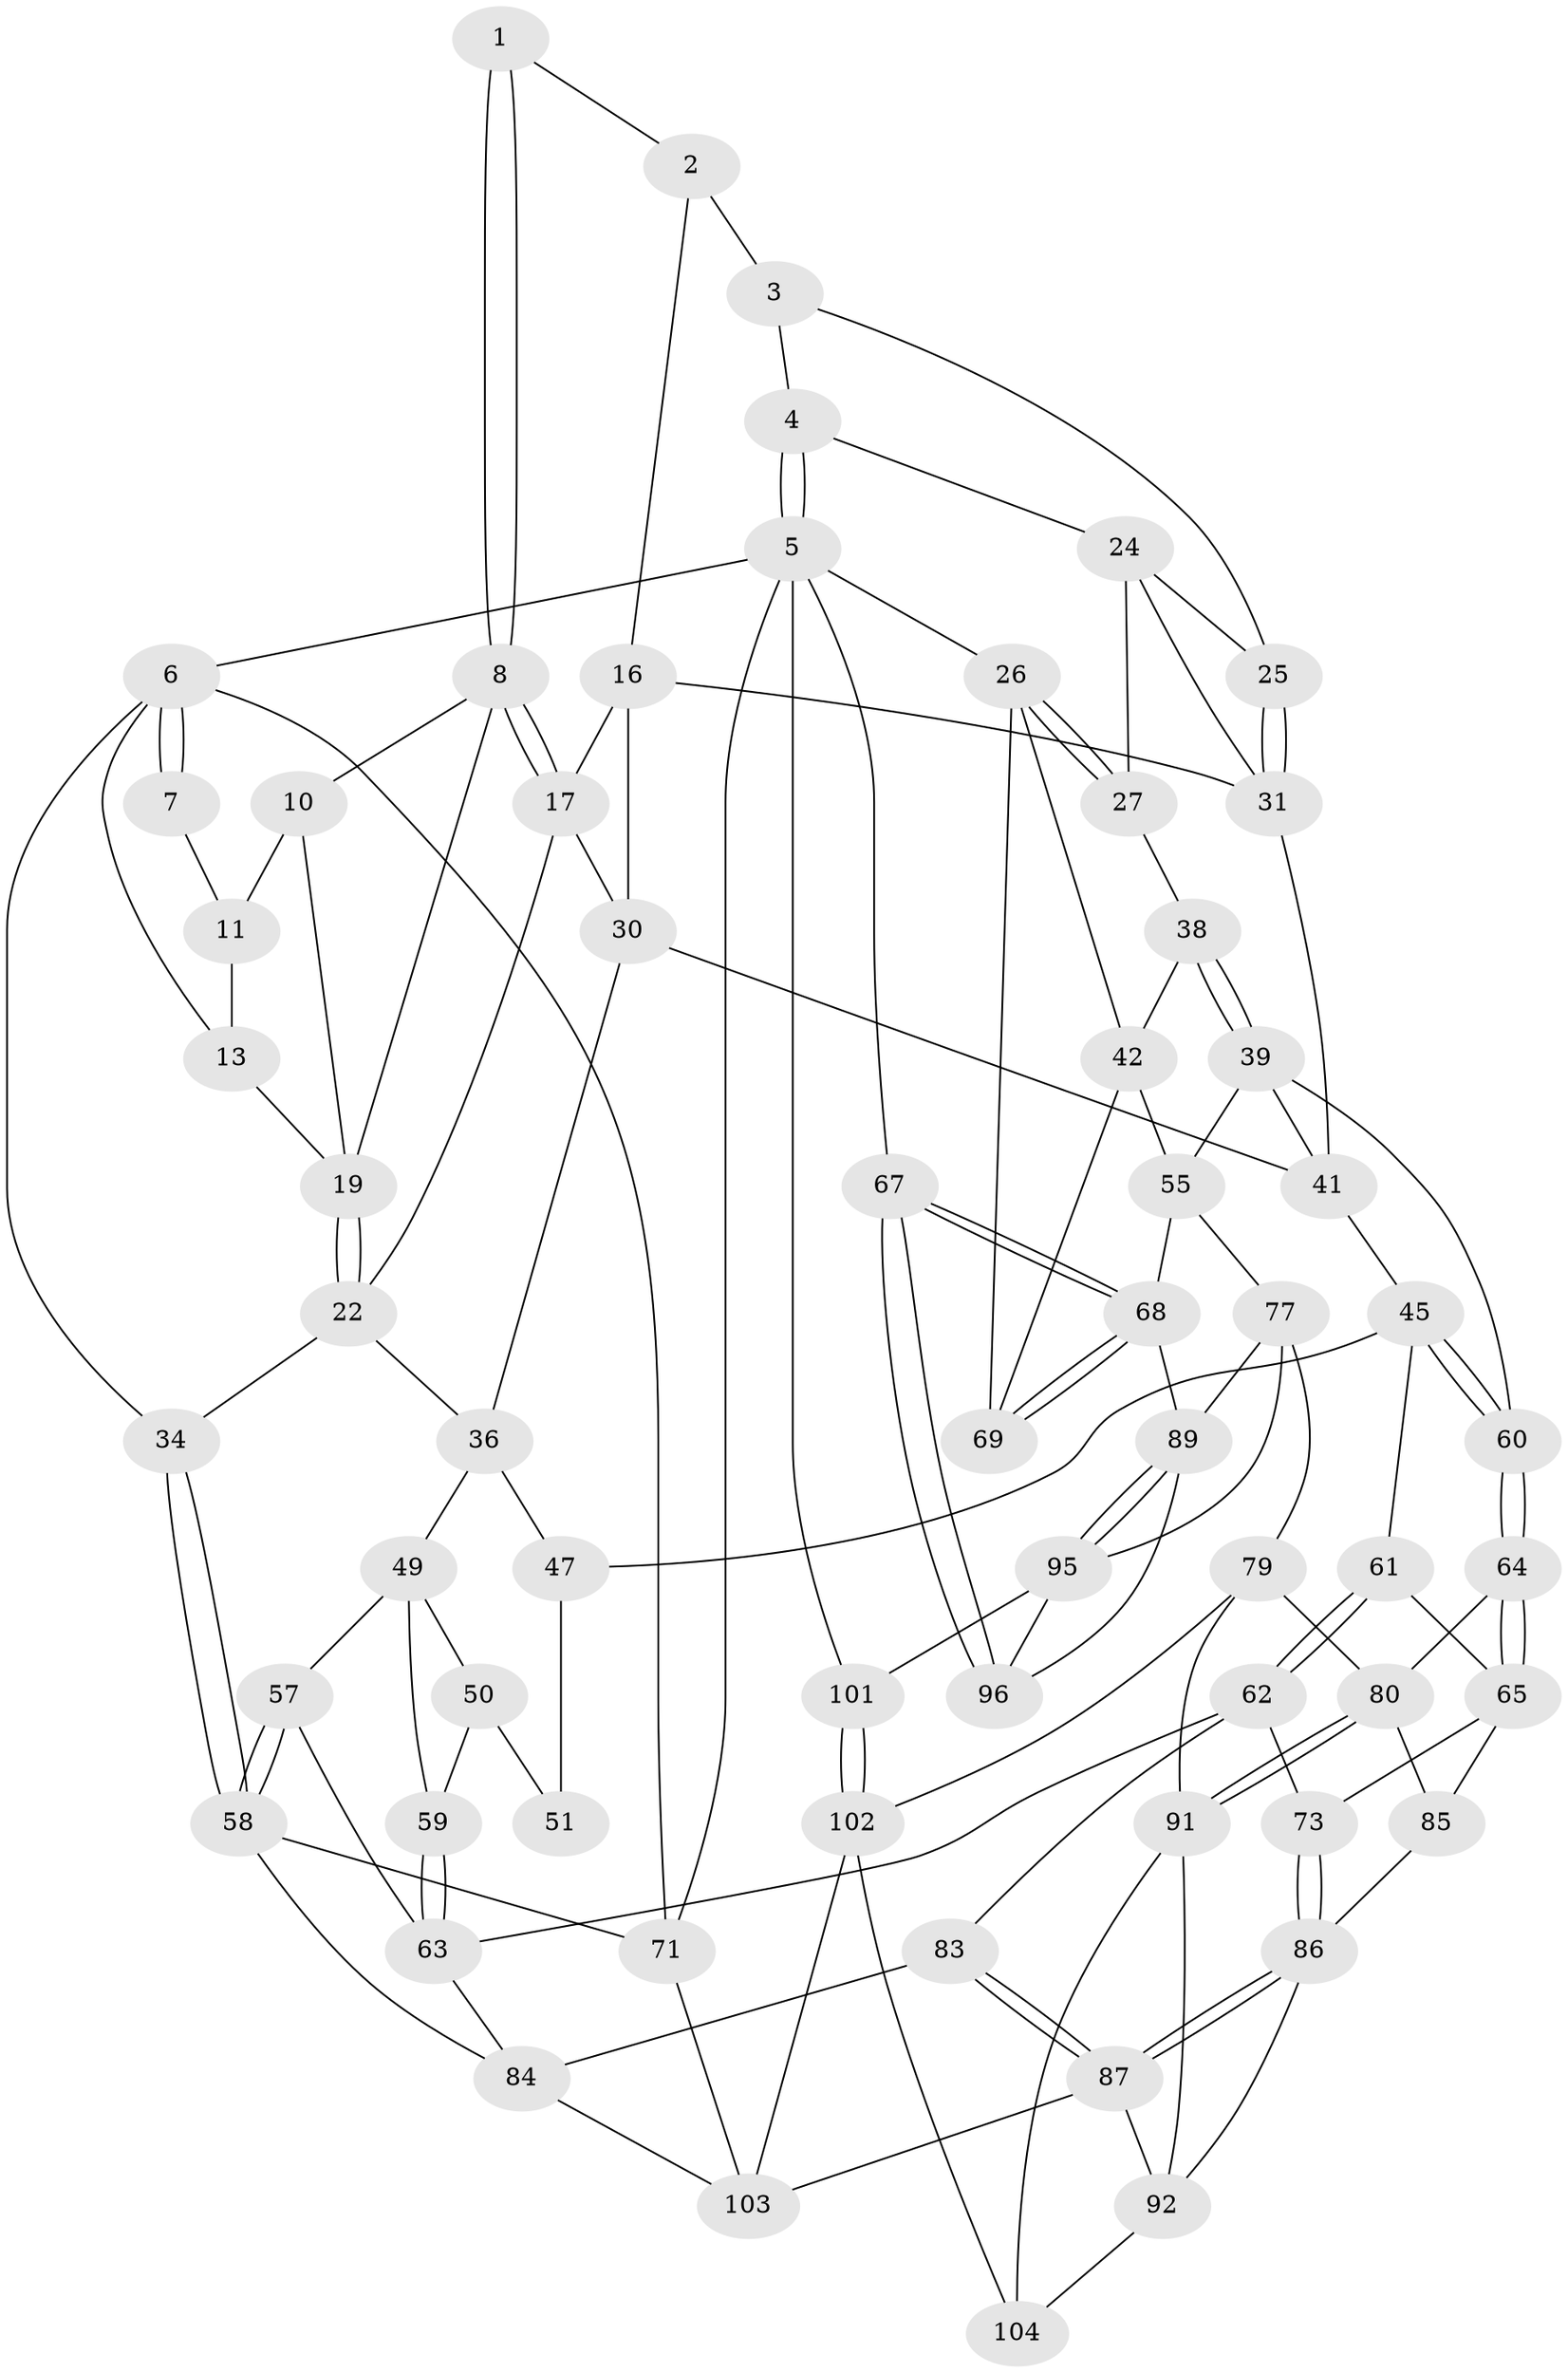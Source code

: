 // Generated by graph-tools (version 1.1) at 2025/24/03/03/25 07:24:40]
// undirected, 64 vertices, 138 edges
graph export_dot {
graph [start="1"]
  node [color=gray90,style=filled];
  1 [pos="+0.319766461545387+0"];
  2 [pos="+0.4775831892268848+0",super="+15"];
  3 [pos="+0.8990204809624545+0",super="+23"];
  4 [pos="+0.974551758864555+0"];
  5 [pos="+1+0",super="+66"];
  6 [pos="+0+0",super="+14"];
  7 [pos="+0.14640391600659106+0"];
  8 [pos="+0.29110968785453906+0.0702687036357873",super="+9"];
  10 [pos="+0.19362226760689197+0.056888534060695405",super="+18"];
  11 [pos="+0.14817026235343309+0",super="+12"];
  13 [pos="+0+0.1378775915960596"];
  16 [pos="+0.4355616568180085+0.15062405519697844",super="+29"];
  17 [pos="+0.33725887284654843+0.1545397069222705",super="+21"];
  19 [pos="+0.16329650719601158+0.18926623529535647",super="+20"];
  22 [pos="+0.2216852566152832+0.26437637444309775",super="+33"];
  24 [pos="+0.7780795214435717+0.1580063780640577",super="+28"];
  25 [pos="+0.6295091522917099+0.19147698383968328"];
  26 [pos="+1+0.11348630641409722",super="+43"];
  27 [pos="+0.8558317475329565+0.30681195314317194"];
  30 [pos="+0.2615244377199943+0.34688973672902124",super="+35"];
  31 [pos="+0.6612909170504718+0.3227567773259846",super="+32"];
  34 [pos="+0+0.36065395012927265"];
  36 [pos="+0.2148415896049823+0.4078992258080814",super="+37"];
  38 [pos="+0.8577059379829877+0.3801777814525231"];
  39 [pos="+0.7518728553214524+0.5821395534409932",super="+40"];
  41 [pos="+0.5815937569228405+0.4694118808010682",super="+44"];
  42 [pos="+0.9239988094901233+0.48818291648347395",super="+54"];
  45 [pos="+0.30692069833149727+0.5425035140544519",super="+46"];
  47 [pos="+0.2703952157930304+0.5599334675098029",super="+48"];
  49 [pos="+0.09533897088289953+0.5350191752485675",super="+56"];
  50 [pos="+0.16277643159528288+0.5137078522861369",super="+53"];
  51 [pos="+0.18989726420488662+0.5026889876969317",super="+52"];
  55 [pos="+0.7650871164874424+0.5868794594147315",super="+76"];
  57 [pos="+0+0.6674347953203489"];
  58 [pos="+0+0.6468471181700995",super="+70"];
  59 [pos="+0.13510097989577527+0.6483512688496109"];
  60 [pos="+0.5887019409249705+0.5928085510044251"];
  61 [pos="+0.3060901504391169+0.6236999132376825"];
  62 [pos="+0.22396080956466524+0.7000290601001766",super="+74"];
  63 [pos="+0.15366016176156708+0.6830808348827839",super="+82"];
  64 [pos="+0.5791997037220067+0.620668887455095"];
  65 [pos="+0.3707965297793118+0.6688120686789026",super="+72"];
  67 [pos="+1+1"];
  68 [pos="+1+0.6726461342500917",super="+75"];
  69 [pos="+1+0.6682257215873448"];
  71 [pos="+0+1"];
  73 [pos="+0.27938907771799876+0.7469223692477851"];
  77 [pos="+0.7931058549972361+0.7789438433984056",super="+78"];
  79 [pos="+0.6015110940811896+0.7647555193111714",super="+99"];
  80 [pos="+0.5923251245864712+0.7533191567109201",super="+81"];
  83 [pos="+0.18624919102177914+0.8448851416895323"];
  84 [pos="+0.1084752160265851+0.8315171189873592",super="+98"];
  85 [pos="+0.3834792783885908+0.7948405486161528"];
  86 [pos="+0.28188747335284403+0.8499794800595563",super="+88"];
  87 [pos="+0.26762184628419694+0.8853068264505103",super="+94"];
  89 [pos="+0.886294323583731+0.7898904069274839",super="+90"];
  91 [pos="+0.4874155242364266+0.8751472820624212",super="+100"];
  92 [pos="+0.38350788681568704+0.8050830650849137",super="+93"];
  95 [pos="+0.7241656873388378+0.8840432508284384",super="+97"];
  96 [pos="+0.9091219201093044+0.8533593911561158"];
  101 [pos="+0.7734169267534308+1"];
  102 [pos="+0.6268512569118972+1",super="+105"];
  103 [pos="+0.2089935639330446+1",super="+106"];
  104 [pos="+0.4210136251734963+0.9158085765984042"];
  1 -- 2;
  1 -- 8;
  1 -- 8;
  2 -- 3 [weight=2];
  2 -- 16;
  3 -- 4;
  3 -- 25;
  4 -- 5;
  4 -- 5;
  4 -- 24;
  5 -- 6;
  5 -- 26;
  5 -- 101;
  5 -- 67;
  5 -- 71;
  6 -- 7;
  6 -- 7;
  6 -- 71;
  6 -- 34;
  6 -- 13;
  7 -- 11;
  8 -- 17;
  8 -- 17;
  8 -- 10;
  8 -- 19;
  10 -- 11 [weight=2];
  10 -- 19;
  11 -- 13;
  13 -- 19;
  16 -- 17;
  16 -- 30;
  16 -- 31;
  17 -- 22;
  17 -- 30;
  19 -- 22;
  19 -- 22;
  22 -- 34;
  22 -- 36;
  24 -- 25;
  24 -- 27;
  24 -- 31;
  25 -- 31;
  25 -- 31;
  26 -- 27;
  26 -- 27;
  26 -- 42;
  26 -- 69;
  27 -- 38;
  30 -- 36;
  30 -- 41;
  31 -- 41;
  34 -- 58;
  34 -- 58;
  36 -- 47;
  36 -- 49;
  38 -- 39;
  38 -- 39;
  38 -- 42;
  39 -- 55;
  39 -- 41;
  39 -- 60;
  41 -- 45;
  42 -- 69;
  42 -- 55;
  45 -- 60;
  45 -- 60;
  45 -- 61;
  45 -- 47;
  47 -- 51 [weight=2];
  49 -- 50;
  49 -- 59;
  49 -- 57;
  50 -- 51 [weight=2];
  50 -- 59;
  55 -- 77;
  55 -- 68;
  57 -- 58;
  57 -- 58;
  57 -- 63;
  58 -- 71;
  58 -- 84;
  59 -- 63;
  59 -- 63;
  60 -- 64;
  60 -- 64;
  61 -- 62;
  61 -- 62;
  61 -- 65;
  62 -- 63;
  62 -- 73;
  62 -- 83;
  63 -- 84;
  64 -- 65;
  64 -- 65;
  64 -- 80;
  65 -- 73;
  65 -- 85;
  67 -- 68;
  67 -- 68;
  67 -- 96;
  67 -- 96;
  68 -- 69;
  68 -- 69;
  68 -- 89;
  71 -- 103;
  73 -- 86;
  73 -- 86;
  77 -- 89;
  77 -- 79;
  77 -- 95;
  79 -- 80;
  79 -- 91;
  79 -- 102;
  80 -- 91;
  80 -- 91;
  80 -- 85;
  83 -- 84;
  83 -- 87;
  83 -- 87;
  84 -- 103;
  85 -- 86;
  86 -- 87;
  86 -- 87;
  86 -- 92;
  87 -- 103;
  87 -- 92;
  89 -- 95;
  89 -- 95;
  89 -- 96;
  91 -- 92;
  91 -- 104;
  92 -- 104;
  95 -- 96;
  95 -- 101;
  101 -- 102;
  101 -- 102;
  102 -- 104;
  102 -- 103;
}
